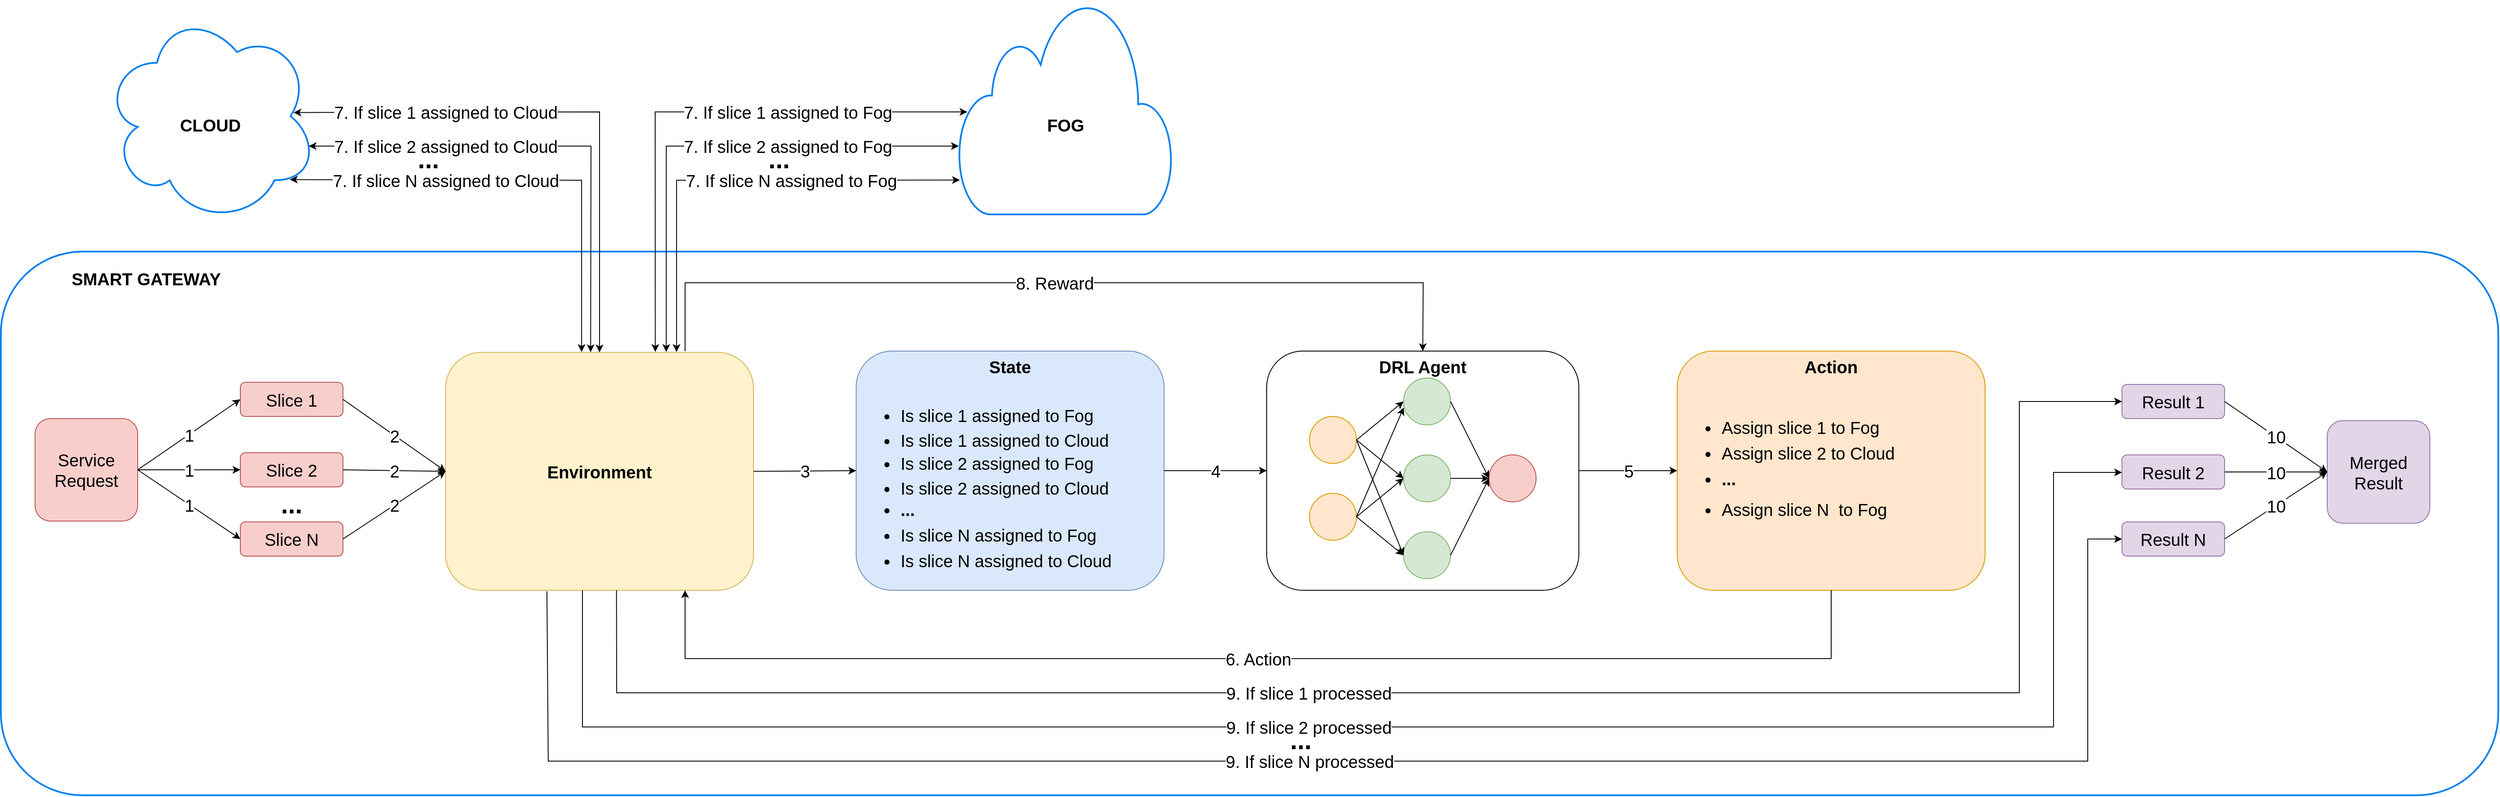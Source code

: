 <mxfile version="21.1.7" type="device">
  <diagram name="Page-1" id="3_yy21nKoGkpVeBK_KUc">
    <mxGraphModel dx="3049" dy="687" grid="1" gridSize="10" guides="1" tooltips="1" connect="1" arrows="1" fold="1" page="1" pageScale="1" pageWidth="850" pageHeight="1100" math="1" shadow="0">
      <root>
        <mxCell id="0" />
        <mxCell id="1" parent="0" />
        <mxCell id="801SNA5SVM6vxPM0RcMN-2" value="" style="rounded=1;whiteSpace=wrap;html=1;strokeWidth=2;strokeColor=#0080F0;" parent="1" vertex="1">
          <mxGeometry x="200" y="1683.5" width="2920" height="636.5" as="geometry" />
        </mxCell>
        <mxCell id="_ibo64p8Jv85Mo9t8Pvp-176" value="&lt;font style=&quot;font-size: 20px;&quot;&gt;Service Request&lt;/font&gt;" style="rounded=1;whiteSpace=wrap;html=1;fillColor=#f8cecc;strokeColor=#b85450;" parent="1" vertex="1">
          <mxGeometry x="240" y="1879" width="120" height="120" as="geometry" />
        </mxCell>
        <mxCell id="_ibo64p8Jv85Mo9t8Pvp-177" value="&lt;font style=&quot;font-size: 20px;&quot;&gt;Slice 1&lt;/font&gt;" style="rounded=1;whiteSpace=wrap;html=1;fillColor=#f8cecc;strokeColor=#b85450;" parent="1" vertex="1">
          <mxGeometry x="480" y="1836.5" width="120" height="40" as="geometry" />
        </mxCell>
        <mxCell id="_ibo64p8Jv85Mo9t8Pvp-178" value="Slice 2" style="rounded=1;whiteSpace=wrap;html=1;fillColor=#f8cecc;strokeColor=#b85450;fontSize=20;" parent="1" vertex="1">
          <mxGeometry x="480" y="1919" width="120" height="40" as="geometry" />
        </mxCell>
        <mxCell id="_ibo64p8Jv85Mo9t8Pvp-179" value="Slice N" style="rounded=1;whiteSpace=wrap;html=1;fillColor=#f8cecc;strokeColor=#b85450;fontSize=20;" parent="1" vertex="1">
          <mxGeometry x="480" y="2000" width="120" height="40" as="geometry" />
        </mxCell>
        <mxCell id="_ibo64p8Jv85Mo9t8Pvp-180" value="&lt;font style=&quot;font-size: 20px;&quot;&gt;1&lt;/font&gt;" style="endArrow=classic;html=1;rounded=0;entryX=0;entryY=0.5;entryDx=0;entryDy=0;exitX=1;exitY=0.5;exitDx=0;exitDy=0;" parent="1" source="_ibo64p8Jv85Mo9t8Pvp-176" target="_ibo64p8Jv85Mo9t8Pvp-177" edge="1">
          <mxGeometry width="50" height="50" relative="1" as="geometry">
            <mxPoint x="1380" y="2331.75" as="sourcePoint" />
            <mxPoint x="1520" y="2381.75" as="targetPoint" />
          </mxGeometry>
        </mxCell>
        <mxCell id="_ibo64p8Jv85Mo9t8Pvp-182" value="&lt;font style=&quot;font-size: 20px;&quot;&gt;1&lt;/font&gt;" style="endArrow=classic;html=1;rounded=0;entryX=0;entryY=0.5;entryDx=0;entryDy=0;exitX=1;exitY=0.5;exitDx=0;exitDy=0;" parent="1" source="_ibo64p8Jv85Mo9t8Pvp-176" target="_ibo64p8Jv85Mo9t8Pvp-178" edge="1">
          <mxGeometry width="50" height="50" relative="1" as="geometry">
            <mxPoint x="1650" y="2231.75" as="sourcePoint" />
            <mxPoint x="1750" y="2381.75" as="targetPoint" />
          </mxGeometry>
        </mxCell>
        <mxCell id="_ibo64p8Jv85Mo9t8Pvp-183" value="&lt;font style=&quot;font-size: 20px;&quot;&gt;1&lt;/font&gt;" style="endArrow=classic;html=1;rounded=0;exitX=1;exitY=0.5;exitDx=0;exitDy=0;entryX=0;entryY=0.5;entryDx=0;entryDy=0;" parent="1" source="_ibo64p8Jv85Mo9t8Pvp-176" target="_ibo64p8Jv85Mo9t8Pvp-179" edge="1">
          <mxGeometry width="50" height="50" relative="1" as="geometry">
            <mxPoint x="1670" y="2361.75" as="sourcePoint" />
            <mxPoint x="1720" y="2311.75" as="targetPoint" />
          </mxGeometry>
        </mxCell>
        <mxCell id="_ibo64p8Jv85Mo9t8Pvp-184" value="&lt;font style=&quot;font-size: 20px;&quot;&gt;&lt;b&gt;Environment&lt;/b&gt;&lt;/font&gt;" style="rounded=1;whiteSpace=wrap;html=1;fillColor=#fff2cc;strokeColor=#d6b656;verticalAlign=middle;" parent="1" vertex="1">
          <mxGeometry x="720" y="1801.5" width="360" height="278.5" as="geometry" />
        </mxCell>
        <mxCell id="_ibo64p8Jv85Mo9t8Pvp-185" value="&lt;font style=&quot;font-size: 20px;&quot;&gt;&lt;b&gt;State&lt;/b&gt;&lt;/font&gt;" style="rounded=1;whiteSpace=wrap;html=1;fillColor=#dae8fc;strokeColor=#6c8ebf;verticalAlign=top;" parent="1" vertex="1">
          <mxGeometry x="1200" y="1800" width="360" height="280" as="geometry" />
        </mxCell>
        <mxCell id="_ibo64p8Jv85Mo9t8Pvp-187" value="&lt;b&gt;DRL Agent&lt;/b&gt;" style="rounded=1;whiteSpace=wrap;html=1;fontSize=20;verticalAlign=top;" parent="1" vertex="1">
          <mxGeometry x="1680" y="1800" width="365" height="280" as="geometry" />
        </mxCell>
        <mxCell id="_ibo64p8Jv85Mo9t8Pvp-188" value="&lt;font style=&quot;font-size: 20px;&quot;&gt;4&lt;/font&gt;" style="endArrow=classic;html=1;rounded=0;exitX=1;exitY=0.5;exitDx=0;exitDy=0;entryX=0;entryY=0.5;entryDx=0;entryDy=0;" parent="1" source="_ibo64p8Jv85Mo9t8Pvp-185" target="_ibo64p8Jv85Mo9t8Pvp-187" edge="1">
          <mxGeometry width="50" height="50" relative="1" as="geometry">
            <mxPoint x="880" y="2330" as="sourcePoint" />
            <mxPoint x="930" y="2280" as="targetPoint" />
          </mxGeometry>
        </mxCell>
        <mxCell id="_ibo64p8Jv85Mo9t8Pvp-189" value="&lt;font style=&quot;font-size: 20px;&quot;&gt;&lt;b&gt;Action&lt;/b&gt;&lt;/font&gt;" style="rounded=1;whiteSpace=wrap;html=1;fillColor=#ffe6cc;strokeColor=#d79b00;verticalAlign=top;" parent="1" vertex="1">
          <mxGeometry x="2160" y="1800" width="360" height="280" as="geometry" />
        </mxCell>
        <mxCell id="_ibo64p8Jv85Mo9t8Pvp-190" value="&lt;font style=&quot;font-size: 20px;&quot;&gt;5&lt;/font&gt;" style="endArrow=classic;html=1;rounded=0;exitX=1;exitY=0.5;exitDx=0;exitDy=0;entryX=0;entryY=0.5;entryDx=0;entryDy=0;" parent="1" source="_ibo64p8Jv85Mo9t8Pvp-187" target="_ibo64p8Jv85Mo9t8Pvp-189" edge="1">
          <mxGeometry width="50" height="50" relative="1" as="geometry">
            <mxPoint x="1080" y="2540" as="sourcePoint" />
            <mxPoint x="1130" y="2490" as="targetPoint" />
          </mxGeometry>
        </mxCell>
        <mxCell id="_ibo64p8Jv85Mo9t8Pvp-195" value="&lt;span style=&quot;font-size: 20px;&quot;&gt;Merged Result&lt;/span&gt;" style="rounded=1;whiteSpace=wrap;html=1;fillColor=#e1d5e7;strokeColor=#9673a6;" parent="1" vertex="1">
          <mxGeometry x="2920" y="1881.5" width="120" height="120" as="geometry" />
        </mxCell>
        <mxCell id="_ibo64p8Jv85Mo9t8Pvp-196" value="&lt;font style=&quot;font-size: 20px;&quot;&gt;Result 1&lt;/font&gt;" style="rounded=1;whiteSpace=wrap;html=1;fillColor=#e1d5e7;strokeColor=#9673a6;" parent="1" vertex="1">
          <mxGeometry x="2680" y="1839.0" width="120" height="40" as="geometry" />
        </mxCell>
        <mxCell id="_ibo64p8Jv85Mo9t8Pvp-197" value="&lt;font style=&quot;font-size: 20px;&quot;&gt;Result 2&lt;/font&gt;" style="rounded=1;whiteSpace=wrap;html=1;fillColor=#e1d5e7;strokeColor=#9673a6;" parent="1" vertex="1">
          <mxGeometry x="2680" y="1921.5" width="120" height="40" as="geometry" />
        </mxCell>
        <mxCell id="_ibo64p8Jv85Mo9t8Pvp-198" value="&lt;font style=&quot;font-size: 20px;&quot;&gt;Result N&lt;/font&gt;" style="rounded=1;whiteSpace=wrap;html=1;fillColor=#e1d5e7;strokeColor=#9673a6;" parent="1" vertex="1">
          <mxGeometry x="2680" y="2000.0" width="120" height="40" as="geometry" />
        </mxCell>
        <mxCell id="_ibo64p8Jv85Mo9t8Pvp-201" value="&lt;font size=&quot;1&quot; style=&quot;&quot;&gt;&lt;b style=&quot;font-size: 30px;&quot;&gt;...&lt;/b&gt;&lt;/font&gt;" style="text;html=1;strokeColor=none;fillColor=none;align=center;verticalAlign=middle;whiteSpace=wrap;rounded=0;" parent="1" vertex="1">
          <mxGeometry x="510" y="1964" width="60" height="30" as="geometry" />
        </mxCell>
        <mxCell id="_ibo64p8Jv85Mo9t8Pvp-202" value="&lt;font size=&quot;1&quot; style=&quot;&quot;&gt;&lt;b style=&quot;font-size: 30px;&quot;&gt;...&lt;/b&gt;&lt;/font&gt;" style="text;html=1;strokeColor=none;fillColor=none;align=center;verticalAlign=middle;whiteSpace=wrap;rounded=0;" parent="1" vertex="1">
          <mxGeometry x="1690" y="2240" width="60" height="30" as="geometry" />
        </mxCell>
        <mxCell id="_ibo64p8Jv85Mo9t8Pvp-203" value="&lt;font style=&quot;font-size: 20px;&quot;&gt;9. If slice 1 processed&lt;/font&gt;" style="endArrow=classic;html=1;rounded=0;exitX=0.555;exitY=1;exitDx=0;exitDy=0;exitPerimeter=0;entryX=0;entryY=0.5;entryDx=0;entryDy=0;" parent="1" source="_ibo64p8Jv85Mo9t8Pvp-184" target="_ibo64p8Jv85Mo9t8Pvp-196" edge="1">
          <mxGeometry x="-0.163" width="50" height="50" relative="1" as="geometry">
            <mxPoint x="840" y="2090" as="sourcePoint" />
            <mxPoint x="2640" y="1840" as="targetPoint" />
            <Array as="points">
              <mxPoint x="920" y="2200" />
              <mxPoint x="2560" y="2200" />
              <mxPoint x="2560" y="2040" />
              <mxPoint x="2560" y="1859" />
            </Array>
            <mxPoint as="offset" />
          </mxGeometry>
        </mxCell>
        <mxCell id="_ibo64p8Jv85Mo9t8Pvp-204" value="" style="endArrow=classic;html=1;rounded=0;" parent="1" edge="1">
          <mxGeometry width="50" height="50" relative="1" as="geometry">
            <mxPoint x="880" y="2080" as="sourcePoint" />
            <mxPoint x="2680" y="1942" as="targetPoint" />
            <Array as="points">
              <mxPoint x="880" y="2240" />
              <mxPoint x="2600" y="2240" />
              <mxPoint x="2600" y="1942" />
            </Array>
          </mxGeometry>
        </mxCell>
        <mxCell id="_ibo64p8Jv85Mo9t8Pvp-205" value="&lt;font style=&quot;font-size: 20px;&quot;&gt;9. If slice 2 processed&lt;/font&gt;" style="edgeLabel;html=1;align=center;verticalAlign=middle;resizable=0;points=[];" parent="_ibo64p8Jv85Mo9t8Pvp-204" vertex="1" connectable="0">
          <mxGeometry x="0.225" y="3" relative="1" as="geometry">
            <mxPoint x="-374" y="3" as="offset" />
          </mxGeometry>
        </mxCell>
        <mxCell id="_ibo64p8Jv85Mo9t8Pvp-206" value="&lt;font style=&quot;font-size: 20px;&quot;&gt;9. If slice N processed&lt;/font&gt;" style="endArrow=classic;html=1;rounded=0;entryX=0;entryY=0.5;entryDx=0;entryDy=0;exitX=0.329;exitY=1.004;exitDx=0;exitDy=0;exitPerimeter=0;" parent="1" source="_ibo64p8Jv85Mo9t8Pvp-184" target="_ibo64p8Jv85Mo9t8Pvp-198" edge="1">
          <mxGeometry x="-0.053" width="50" height="50" relative="1" as="geometry">
            <mxPoint x="800" y="2340" as="sourcePoint" />
            <mxPoint x="3230" y="2190.43" as="targetPoint" />
            <Array as="points">
              <mxPoint x="840" y="2280" />
              <mxPoint x="2000" y="2280" />
              <mxPoint x="2640" y="2280" />
              <mxPoint x="2640" y="2020" />
            </Array>
            <mxPoint as="offset" />
          </mxGeometry>
        </mxCell>
        <mxCell id="_ibo64p8Jv85Mo9t8Pvp-207" value="&lt;ul style=&quot;font-size: 20px;&quot;&gt;&lt;li&gt;Is slice 1 assigned to Fog&lt;/li&gt;&lt;/ul&gt;" style="text;html=1;strokeColor=none;fillColor=none;align=left;verticalAlign=middle;whiteSpace=wrap;rounded=0;" parent="1" vertex="1">
          <mxGeometry x="1210" y="1860" width="340" height="30" as="geometry" />
        </mxCell>
        <mxCell id="_ibo64p8Jv85Mo9t8Pvp-208" value="&lt;ul style=&quot;font-size: 20px;&quot;&gt;&lt;li&gt;Is slice 1 assigned to Cloud&lt;/li&gt;&lt;/ul&gt;" style="text;html=1;strokeColor=none;fillColor=none;align=left;verticalAlign=middle;whiteSpace=wrap;rounded=0;" parent="1" vertex="1">
          <mxGeometry x="1210" y="1889" width="340" height="30" as="geometry" />
        </mxCell>
        <mxCell id="_ibo64p8Jv85Mo9t8Pvp-209" value="&lt;ul style=&quot;font-size: 20px;&quot;&gt;&lt;li&gt;Is slice 2 assigned to Fog&lt;/li&gt;&lt;/ul&gt;" style="text;html=1;strokeColor=none;fillColor=none;align=left;verticalAlign=middle;whiteSpace=wrap;rounded=0;" parent="1" vertex="1">
          <mxGeometry x="1210" y="1916" width="340" height="30" as="geometry" />
        </mxCell>
        <mxCell id="_ibo64p8Jv85Mo9t8Pvp-210" value="&lt;ul style=&quot;font-size: 20px;&quot;&gt;&lt;li&gt;Is slice 2 assigned to Cloud&lt;/li&gt;&lt;/ul&gt;" style="text;html=1;strokeColor=none;fillColor=none;align=left;verticalAlign=middle;whiteSpace=wrap;rounded=0;" parent="1" vertex="1">
          <mxGeometry x="1210" y="1945" width="340" height="30" as="geometry" />
        </mxCell>
        <mxCell id="_ibo64p8Jv85Mo9t8Pvp-211" value="&lt;ul style=&quot;font-size: 20px;&quot;&gt;&lt;li&gt;Is slice N assigned to Fog&lt;/li&gt;&lt;/ul&gt;" style="text;html=1;strokeColor=none;fillColor=none;align=left;verticalAlign=middle;whiteSpace=wrap;rounded=0;" parent="1" vertex="1">
          <mxGeometry x="1210" y="2000" width="340" height="30" as="geometry" />
        </mxCell>
        <mxCell id="_ibo64p8Jv85Mo9t8Pvp-212" value="&lt;ul style=&quot;font-size: 20px;&quot;&gt;&lt;li&gt;&lt;b&gt;...&lt;/b&gt;&lt;/li&gt;&lt;/ul&gt;" style="text;html=1;strokeColor=none;fillColor=none;align=left;verticalAlign=middle;whiteSpace=wrap;rounded=0;" parent="1" vertex="1">
          <mxGeometry x="1210" y="1970" width="340" height="30" as="geometry" />
        </mxCell>
        <mxCell id="_ibo64p8Jv85Mo9t8Pvp-213" value="&lt;ul style=&quot;font-size: 20px;&quot;&gt;&lt;li&gt;Is slice N assigned to Cloud&lt;/li&gt;&lt;/ul&gt;" style="text;html=1;strokeColor=none;fillColor=none;align=left;verticalAlign=middle;whiteSpace=wrap;rounded=0;" parent="1" vertex="1">
          <mxGeometry x="1210" y="2030" width="340" height="30" as="geometry" />
        </mxCell>
        <mxCell id="_ibo64p8Jv85Mo9t8Pvp-214" value="&lt;ul style=&quot;font-size: 20px;&quot;&gt;&lt;li&gt;Assign slice 1 to Fog&lt;/li&gt;&lt;/ul&gt;" style="text;html=1;strokeColor=none;fillColor=none;align=left;verticalAlign=middle;whiteSpace=wrap;rounded=0;" parent="1" vertex="1">
          <mxGeometry x="2170" y="1874" width="340" height="30" as="geometry" />
        </mxCell>
        <mxCell id="_ibo64p8Jv85Mo9t8Pvp-215" value="&lt;ul style=&quot;font-size: 20px;&quot;&gt;&lt;li&gt;&lt;b&gt;...&lt;/b&gt;&lt;/li&gt;&lt;/ul&gt;" style="text;html=1;strokeColor=none;fillColor=none;align=left;verticalAlign=middle;whiteSpace=wrap;rounded=0;" parent="1" vertex="1">
          <mxGeometry x="2170" y="1934" width="340" height="30" as="geometry" />
        </mxCell>
        <mxCell id="_ibo64p8Jv85Mo9t8Pvp-216" value="&lt;ul style=&quot;font-size: 20px;&quot;&gt;&lt;li&gt;Assign slice N&amp;nbsp; to Fog&lt;/li&gt;&lt;/ul&gt;" style="text;html=1;strokeColor=none;fillColor=none;align=left;verticalAlign=middle;whiteSpace=wrap;rounded=0;" parent="1" vertex="1">
          <mxGeometry x="2170" y="1970" width="340" height="30" as="geometry" />
        </mxCell>
        <mxCell id="_ibo64p8Jv85Mo9t8Pvp-217" value="&lt;ul style=&quot;font-size: 20px;&quot;&gt;&lt;li&gt;Assign slice 2 to Cloud&lt;/li&gt;&lt;/ul&gt;" style="text;html=1;strokeColor=none;fillColor=none;align=left;verticalAlign=middle;whiteSpace=wrap;rounded=0;" parent="1" vertex="1">
          <mxGeometry x="2170" y="1904" width="340" height="30" as="geometry" />
        </mxCell>
        <mxCell id="_ibo64p8Jv85Mo9t8Pvp-218" value="" style="ellipse;whiteSpace=wrap;html=1;aspect=fixed;fillColor=#d5e8d4;strokeColor=#82b366;" parent="1" vertex="1">
          <mxGeometry x="1840" y="1831.5" width="55" height="55" as="geometry" />
        </mxCell>
        <mxCell id="_ibo64p8Jv85Mo9t8Pvp-219" value="" style="ellipse;whiteSpace=wrap;html=1;aspect=fixed;fillColor=#d5e8d4;strokeColor=#82b366;" parent="1" vertex="1">
          <mxGeometry x="1840" y="1921.5" width="55" height="55" as="geometry" />
        </mxCell>
        <mxCell id="_ibo64p8Jv85Mo9t8Pvp-220" value="" style="ellipse;whiteSpace=wrap;html=1;aspect=fixed;fillColor=#d5e8d4;strokeColor=#82b366;" parent="1" vertex="1">
          <mxGeometry x="1840" y="2011.5" width="55" height="55" as="geometry" />
        </mxCell>
        <mxCell id="_ibo64p8Jv85Mo9t8Pvp-221" value="" style="ellipse;whiteSpace=wrap;html=1;aspect=fixed;fillColor=#ffe6cc;strokeColor=#d79b00;" parent="1" vertex="1">
          <mxGeometry x="1730" y="1876.5" width="55" height="55" as="geometry" />
        </mxCell>
        <mxCell id="_ibo64p8Jv85Mo9t8Pvp-222" value="" style="ellipse;whiteSpace=wrap;html=1;aspect=fixed;fillColor=#ffe6cc;strokeColor=#d79b00;" parent="1" vertex="1">
          <mxGeometry x="1730" y="1966.5" width="55" height="55" as="geometry" />
        </mxCell>
        <mxCell id="_ibo64p8Jv85Mo9t8Pvp-223" value="" style="ellipse;whiteSpace=wrap;html=1;aspect=fixed;fillColor=#f8cecc;strokeColor=#b85450;" parent="1" vertex="1">
          <mxGeometry x="1940" y="1921.5" width="55" height="55" as="geometry" />
        </mxCell>
        <mxCell id="_ibo64p8Jv85Mo9t8Pvp-224" value="" style="endArrow=classic;html=1;rounded=0;exitX=1;exitY=0.5;exitDx=0;exitDy=0;entryX=0;entryY=0.5;entryDx=0;entryDy=0;" parent="1" source="_ibo64p8Jv85Mo9t8Pvp-221" target="_ibo64p8Jv85Mo9t8Pvp-218" edge="1">
          <mxGeometry width="50" height="50" relative="1" as="geometry">
            <mxPoint x="1440" y="2061.5" as="sourcePoint" />
            <mxPoint x="1490" y="2011.5" as="targetPoint" />
          </mxGeometry>
        </mxCell>
        <mxCell id="_ibo64p8Jv85Mo9t8Pvp-225" value="" style="endArrow=classic;html=1;rounded=0;exitX=1;exitY=0.5;exitDx=0;exitDy=0;entryX=0;entryY=0.5;entryDx=0;entryDy=0;" parent="1" source="_ibo64p8Jv85Mo9t8Pvp-221" target="_ibo64p8Jv85Mo9t8Pvp-219" edge="1">
          <mxGeometry width="50" height="50" relative="1" as="geometry">
            <mxPoint x="1690" y="2231.5" as="sourcePoint" />
            <mxPoint x="1740" y="2181.5" as="targetPoint" />
          </mxGeometry>
        </mxCell>
        <mxCell id="_ibo64p8Jv85Mo9t8Pvp-226" value="" style="endArrow=classic;html=1;rounded=0;exitX=1;exitY=0.5;exitDx=0;exitDy=0;entryX=0;entryY=0.5;entryDx=0;entryDy=0;" parent="1" source="_ibo64p8Jv85Mo9t8Pvp-221" target="_ibo64p8Jv85Mo9t8Pvp-220" edge="1">
          <mxGeometry width="50" height="50" relative="1" as="geometry">
            <mxPoint x="1690" y="2191.5" as="sourcePoint" />
            <mxPoint x="1740" y="2141.5" as="targetPoint" />
          </mxGeometry>
        </mxCell>
        <mxCell id="_ibo64p8Jv85Mo9t8Pvp-227" value="" style="endArrow=classic;html=1;rounded=0;exitX=1;exitY=0.5;exitDx=0;exitDy=0;entryX=0.004;entryY=0.629;entryDx=0;entryDy=0;entryPerimeter=0;" parent="1" source="_ibo64p8Jv85Mo9t8Pvp-222" target="_ibo64p8Jv85Mo9t8Pvp-218" edge="1">
          <mxGeometry width="50" height="50" relative="1" as="geometry">
            <mxPoint x="1710" y="2191.5" as="sourcePoint" />
            <mxPoint x="1760" y="2141.5" as="targetPoint" />
          </mxGeometry>
        </mxCell>
        <mxCell id="_ibo64p8Jv85Mo9t8Pvp-228" value="" style="endArrow=classic;html=1;rounded=0;exitX=1;exitY=0.5;exitDx=0;exitDy=0;entryX=0;entryY=0.5;entryDx=0;entryDy=0;" parent="1" source="_ibo64p8Jv85Mo9t8Pvp-222" target="_ibo64p8Jv85Mo9t8Pvp-219" edge="1">
          <mxGeometry width="50" height="50" relative="1" as="geometry">
            <mxPoint x="1700" y="2151.5" as="sourcePoint" />
            <mxPoint x="1750" y="2101.5" as="targetPoint" />
          </mxGeometry>
        </mxCell>
        <mxCell id="_ibo64p8Jv85Mo9t8Pvp-229" value="" style="endArrow=classic;html=1;rounded=0;exitX=1;exitY=0.5;exitDx=0;exitDy=0;entryX=0;entryY=0.5;entryDx=0;entryDy=0;" parent="1" source="_ibo64p8Jv85Mo9t8Pvp-222" target="_ibo64p8Jv85Mo9t8Pvp-220" edge="1">
          <mxGeometry width="50" height="50" relative="1" as="geometry">
            <mxPoint x="1770" y="2211.5" as="sourcePoint" />
            <mxPoint x="1820" y="2161.5" as="targetPoint" />
          </mxGeometry>
        </mxCell>
        <mxCell id="_ibo64p8Jv85Mo9t8Pvp-230" value="" style="endArrow=classic;html=1;rounded=0;exitX=1;exitY=0.5;exitDx=0;exitDy=0;entryX=0;entryY=0.5;entryDx=0;entryDy=0;" parent="1" source="_ibo64p8Jv85Mo9t8Pvp-218" target="_ibo64p8Jv85Mo9t8Pvp-223" edge="1">
          <mxGeometry width="50" height="50" relative="1" as="geometry">
            <mxPoint x="1970" y="2091.5" as="sourcePoint" />
            <mxPoint x="2020" y="2041.5" as="targetPoint" />
          </mxGeometry>
        </mxCell>
        <mxCell id="_ibo64p8Jv85Mo9t8Pvp-231" value="" style="endArrow=classic;html=1;rounded=0;exitX=1;exitY=0.5;exitDx=0;exitDy=0;entryX=0;entryY=0.5;entryDx=0;entryDy=0;" parent="1" source="_ibo64p8Jv85Mo9t8Pvp-219" target="_ibo64p8Jv85Mo9t8Pvp-223" edge="1">
          <mxGeometry width="50" height="50" relative="1" as="geometry">
            <mxPoint x="1910" y="2121.5" as="sourcePoint" />
            <mxPoint x="1960" y="2071.5" as="targetPoint" />
          </mxGeometry>
        </mxCell>
        <mxCell id="_ibo64p8Jv85Mo9t8Pvp-232" value="" style="endArrow=classic;html=1;rounded=0;exitX=1;exitY=0.5;exitDx=0;exitDy=0;entryX=0;entryY=0.5;entryDx=0;entryDy=0;" parent="1" source="_ibo64p8Jv85Mo9t8Pvp-220" target="_ibo64p8Jv85Mo9t8Pvp-223" edge="1">
          <mxGeometry width="50" height="50" relative="1" as="geometry">
            <mxPoint x="1880" y="2141.5" as="sourcePoint" />
            <mxPoint x="1950" y="1951.5" as="targetPoint" />
          </mxGeometry>
        </mxCell>
        <mxCell id="_ibo64p8Jv85Mo9t8Pvp-233" value="&lt;font style=&quot;font-size: 20px;&quot;&gt;2&lt;/font&gt;" style="endArrow=classic;html=1;rounded=0;exitX=1;exitY=0.5;exitDx=0;exitDy=0;entryX=0;entryY=0.5;entryDx=0;entryDy=0;" parent="1" source="_ibo64p8Jv85Mo9t8Pvp-177" target="_ibo64p8Jv85Mo9t8Pvp-184" edge="1">
          <mxGeometry width="50" height="50" relative="1" as="geometry">
            <mxPoint x="1060" y="2378.25" as="sourcePoint" />
            <mxPoint x="1410" y="2439" as="targetPoint" />
          </mxGeometry>
        </mxCell>
        <mxCell id="_ibo64p8Jv85Mo9t8Pvp-234" value="&lt;font style=&quot;font-size: 20px;&quot;&gt;2&lt;/font&gt;" style="endArrow=classic;html=1;rounded=0;exitX=1;exitY=0.5;exitDx=0;exitDy=0;entryX=0;entryY=0.5;entryDx=0;entryDy=0;" parent="1" source="_ibo64p8Jv85Mo9t8Pvp-178" target="_ibo64p8Jv85Mo9t8Pvp-184" edge="1">
          <mxGeometry width="50" height="50" relative="1" as="geometry">
            <mxPoint x="50" y="2909.75" as="sourcePoint" />
            <mxPoint x="1410" y="2439" as="targetPoint" />
          </mxGeometry>
        </mxCell>
        <mxCell id="_ibo64p8Jv85Mo9t8Pvp-236" value="&lt;font style=&quot;font-size: 20px;&quot;&gt;2&lt;/font&gt;" style="endArrow=classic;html=1;rounded=0;exitX=1;exitY=0.5;exitDx=0;exitDy=0;entryX=0;entryY=0.5;entryDx=0;entryDy=0;" parent="1" source="_ibo64p8Jv85Mo9t8Pvp-179" target="_ibo64p8Jv85Mo9t8Pvp-184" edge="1">
          <mxGeometry width="50" height="50" relative="1" as="geometry">
            <mxPoint x="840" y="2989.75" as="sourcePoint" />
            <mxPoint x="1410" y="2439" as="targetPoint" />
          </mxGeometry>
        </mxCell>
        <mxCell id="_ibo64p8Jv85Mo9t8Pvp-238" value="&lt;font style=&quot;font-size: 20px;&quot;&gt;3&lt;/font&gt;" style="endArrow=classic;html=1;rounded=0;exitX=1;exitY=0.5;exitDx=0;exitDy=0;entryX=0;entryY=0.5;entryDx=0;entryDy=0;" parent="1" source="_ibo64p8Jv85Mo9t8Pvp-184" target="_ibo64p8Jv85Mo9t8Pvp-185" edge="1">
          <mxGeometry width="50" height="50" relative="1" as="geometry">
            <mxPoint x="1180" y="1650" as="sourcePoint" />
            <mxPoint x="1230" y="1600" as="targetPoint" />
          </mxGeometry>
        </mxCell>
        <mxCell id="_ibo64p8Jv85Mo9t8Pvp-239" value="&lt;font style=&quot;font-size: 20px;&quot;&gt;6. Action&lt;/font&gt;" style="endArrow=classic;html=1;rounded=0;exitX=0.5;exitY=1;exitDx=0;exitDy=0;" parent="1" source="_ibo64p8Jv85Mo9t8Pvp-189" edge="1">
          <mxGeometry width="50" height="50" relative="1" as="geometry">
            <mxPoint x="980" y="2150" as="sourcePoint" />
            <mxPoint x="1000" y="2080" as="targetPoint" />
            <Array as="points">
              <mxPoint x="2340" y="2160" />
              <mxPoint x="1000" y="2160" />
            </Array>
          </mxGeometry>
        </mxCell>
        <mxCell id="_ibo64p8Jv85Mo9t8Pvp-240" value="&lt;font style=&quot;font-size: 20px;&quot;&gt;8. Reward&lt;/font&gt;" style="endArrow=classic;html=1;rounded=0;entryX=0.5;entryY=0;entryDx=0;entryDy=0;" parent="1" target="_ibo64p8Jv85Mo9t8Pvp-187" edge="1">
          <mxGeometry width="50" height="50" relative="1" as="geometry">
            <mxPoint x="1000" y="1800" as="sourcePoint" />
            <mxPoint x="1010" y="1580" as="targetPoint" />
            <Array as="points">
              <mxPoint x="1000" y="1720" />
              <mxPoint x="1863" y="1720" />
            </Array>
          </mxGeometry>
        </mxCell>
        <mxCell id="801SNA5SVM6vxPM0RcMN-27" value="" style="html=1;verticalLabelPosition=bottom;align=center;labelBackgroundColor=#ffffff;verticalAlign=top;strokeWidth=2;strokeColor=#0080F0;shadow=0;dashed=0;shape=mxgraph.ios7.icons.cloud;fontSize=15;fontColor=#FF0000;" parent="1" vertex="1">
          <mxGeometry x="1320" y="1390" width="250" height="250" as="geometry" />
        </mxCell>
        <mxCell id="801SNA5SVM6vxPM0RcMN-46" value="&lt;font style=&quot;font-size: 20px;&quot;&gt;10&lt;/font&gt;" style="endArrow=classic;html=1;rounded=0;exitX=1;exitY=0.5;exitDx=0;exitDy=0;entryX=0;entryY=0.5;entryDx=0;entryDy=0;" parent="1" source="_ibo64p8Jv85Mo9t8Pvp-196" target="_ibo64p8Jv85Mo9t8Pvp-195" edge="1">
          <mxGeometry width="50" height="50" relative="1" as="geometry">
            <mxPoint x="3130" y="2420" as="sourcePoint" />
            <mxPoint x="3180" y="2370" as="targetPoint" />
          </mxGeometry>
        </mxCell>
        <mxCell id="801SNA5SVM6vxPM0RcMN-47" value="&lt;font style=&quot;font-size: 20px;&quot;&gt;10&lt;/font&gt;" style="endArrow=classic;html=1;rounded=0;exitX=1;exitY=0.5;exitDx=0;exitDy=0;entryX=0;entryY=0.5;entryDx=0;entryDy=0;" parent="1" source="_ibo64p8Jv85Mo9t8Pvp-197" target="_ibo64p8Jv85Mo9t8Pvp-195" edge="1">
          <mxGeometry width="50" height="50" relative="1" as="geometry">
            <mxPoint x="2950" y="2240" as="sourcePoint" />
            <mxPoint x="3000" y="2190" as="targetPoint" />
          </mxGeometry>
        </mxCell>
        <mxCell id="801SNA5SVM6vxPM0RcMN-48" value="&lt;font style=&quot;font-size: 20px;&quot;&gt;10&lt;/font&gt;" style="endArrow=classic;html=1;rounded=0;exitX=1;exitY=0.5;exitDx=0;exitDy=0;entryX=0;entryY=0.5;entryDx=0;entryDy=0;" parent="1" source="_ibo64p8Jv85Mo9t8Pvp-198" target="_ibo64p8Jv85Mo9t8Pvp-195" edge="1">
          <mxGeometry width="50" height="50" relative="1" as="geometry">
            <mxPoint x="2830" y="2180" as="sourcePoint" />
            <mxPoint x="2880" y="2130" as="targetPoint" />
          </mxGeometry>
        </mxCell>
        <mxCell id="801SNA5SVM6vxPM0RcMN-49" value="&lt;font style=&quot;font-size: 20px;&quot;&gt;&lt;b&gt;FOG&lt;/b&gt;&lt;/font&gt;" style="text;html=1;strokeColor=none;fillColor=none;align=center;verticalAlign=middle;whiteSpace=wrap;rounded=0;" parent="1" vertex="1">
          <mxGeometry x="1415" y="1520" width="60" height="30" as="geometry" />
        </mxCell>
        <mxCell id="801SNA5SVM6vxPM0RcMN-52" value="" style="ellipse;shape=cloud;whiteSpace=wrap;html=1;fontSize=15;fontColor=#FF0000;strokeColor=#0080f0;strokeWidth=2;" parent="1" vertex="1">
          <mxGeometry x="320" y="1400" width="250" height="250" as="geometry" />
        </mxCell>
        <mxCell id="801SNA5SVM6vxPM0RcMN-53" value="&lt;font style=&quot;font-size: 20px;&quot;&gt;&lt;b&gt;CLOUD&lt;/b&gt;&lt;/font&gt;" style="text;html=1;strokeColor=none;fillColor=none;align=center;verticalAlign=middle;whiteSpace=wrap;rounded=0;" parent="1" vertex="1">
          <mxGeometry x="415" y="1520" width="60" height="30" as="geometry" />
        </mxCell>
        <mxCell id="801SNA5SVM6vxPM0RcMN-56" value="&lt;font style=&quot;font-size: 20px;&quot;&gt;7. If slice 1 assigned to Fog&lt;/font&gt;" style="endArrow=classic;startArrow=classic;html=1;rounded=0;exitX=0.681;exitY=-0.002;exitDx=0;exitDy=0;exitPerimeter=0;entryX=0.04;entryY=0.52;entryDx=0;entryDy=0;entryPerimeter=0;" parent="1" source="_ibo64p8Jv85Mo9t8Pvp-184" edge="1" target="801SNA5SVM6vxPM0RcMN-27">
          <mxGeometry x="0.35" width="50" height="50" relative="1" as="geometry">
            <mxPoint x="1120" y="1550" as="sourcePoint" />
            <mxPoint x="1320" y="1520" as="targetPoint" />
            <Array as="points">
              <mxPoint x="965" y="1520" />
            </Array>
            <mxPoint as="offset" />
          </mxGeometry>
        </mxCell>
        <mxCell id="801SNA5SVM6vxPM0RcMN-57" value="&lt;font style=&quot;font-size: 20px;&quot;&gt;7. If slice N assigned to Cloud&lt;/font&gt;" style="endArrow=classic;startArrow=classic;html=1;rounded=0;entryX=0.872;entryY=0.797;entryDx=0;entryDy=0;entryPerimeter=0;" parent="1" edge="1" target="801SNA5SVM6vxPM0RcMN-52">
          <mxGeometry x="0.328" width="50" height="50" relative="1" as="geometry">
            <mxPoint x="879" y="1801" as="sourcePoint" />
            <mxPoint x="560" y="1600" as="targetPoint" />
            <Array as="points">
              <mxPoint x="879" y="1600" />
            </Array>
            <mxPoint as="offset" />
          </mxGeometry>
        </mxCell>
        <mxCell id="801SNA5SVM6vxPM0RcMN-59" value="&lt;font style=&quot;font-size: 20px;&quot;&gt;&lt;b&gt;SMART GATEWAY&lt;/b&gt;&lt;/font&gt;" style="text;html=1;strokeColor=none;fillColor=none;align=center;verticalAlign=middle;whiteSpace=wrap;rounded=0;" parent="1" vertex="1">
          <mxGeometry x="260" y="1700" width="220" height="30" as="geometry" />
        </mxCell>
        <mxCell id="801SNA5SVM6vxPM0RcMN-60" value="&lt;font style=&quot;font-size: 20px;&quot;&gt;7. If slice 2 assigned to Fog&lt;/font&gt;" style="endArrow=classic;startArrow=classic;html=1;rounded=0;spacing=2;" parent="1" edge="1">
          <mxGeometry x="0.313" width="50" height="50" relative="1" as="geometry">
            <mxPoint x="978" y="1801" as="sourcePoint" />
            <mxPoint x="1320" y="1560" as="targetPoint" />
            <Array as="points">
              <mxPoint x="978" y="1560" />
            </Array>
            <mxPoint as="offset" />
          </mxGeometry>
        </mxCell>
        <mxCell id="801SNA5SVM6vxPM0RcMN-61" value="&lt;font style=&quot;font-size: 20px;&quot;&gt;7. If slice N assigned to Fog&lt;/font&gt;" style="endArrow=classic;startArrow=classic;html=1;rounded=0;entryX=0.005;entryY=0.839;entryDx=0;entryDy=0;entryPerimeter=0;" parent="1" edge="1" target="801SNA5SVM6vxPM0RcMN-27">
          <mxGeometry x="0.261" width="50" height="50" relative="1" as="geometry">
            <mxPoint x="990" y="1801" as="sourcePoint" />
            <mxPoint x="1310" y="1600" as="targetPoint" />
            <Array as="points">
              <mxPoint x="990" y="1600" />
            </Array>
            <mxPoint as="offset" />
          </mxGeometry>
        </mxCell>
        <mxCell id="801SNA5SVM6vxPM0RcMN-62" value="&lt;font size=&quot;1&quot; style=&quot;&quot;&gt;&lt;b style=&quot;font-size: 30px;&quot;&gt;...&lt;/b&gt;&lt;/font&gt;" style="text;html=1;strokeColor=none;fillColor=none;align=center;verticalAlign=middle;whiteSpace=wrap;rounded=0;" parent="1" vertex="1">
          <mxGeometry x="1080" y="1560" width="60" height="30" as="geometry" />
        </mxCell>
        <mxCell id="801SNA5SVM6vxPM0RcMN-63" value="&lt;font style=&quot;font-size: 20px;&quot;&gt;7. If slice 2 assigned to Cloud&lt;/font&gt;" style="endArrow=classic;startArrow=classic;html=1;rounded=0;exitX=0.471;exitY=-0.001;exitDx=0;exitDy=0;exitPerimeter=0;" parent="1" edge="1" source="_ibo64p8Jv85Mo9t8Pvp-184">
          <mxGeometry x="0.44" width="50" height="50" relative="1" as="geometry">
            <mxPoint x="880" y="1800" as="sourcePoint" />
            <mxPoint x="560" y="1560" as="targetPoint" />
            <Array as="points">
              <mxPoint x="890" y="1560" />
            </Array>
            <mxPoint as="offset" />
          </mxGeometry>
        </mxCell>
        <mxCell id="801SNA5SVM6vxPM0RcMN-64" value="&lt;font style=&quot;font-size: 20px;&quot;&gt;7. If slice 1 assigned to Cloud&lt;/font&gt;" style="endArrow=classic;startArrow=classic;html=1;rounded=0;exitX=0.5;exitY=0;exitDx=0;exitDy=0;entryX=0.889;entryY=0.483;entryDx=0;entryDy=0;entryPerimeter=0;" parent="1" target="801SNA5SVM6vxPM0RcMN-52" edge="1" source="_ibo64p8Jv85Mo9t8Pvp-184">
          <mxGeometry x="0.444" width="50" height="50" relative="1" as="geometry">
            <mxPoint x="830" y="1802" as="sourcePoint" />
            <mxPoint x="560" y="1520" as="targetPoint" />
            <Array as="points">
              <mxPoint x="900" y="1520" />
            </Array>
            <mxPoint as="offset" />
          </mxGeometry>
        </mxCell>
        <mxCell id="801SNA5SVM6vxPM0RcMN-65" value="&lt;font size=&quot;1&quot; style=&quot;&quot;&gt;&lt;b style=&quot;font-size: 30px;&quot;&gt;...&lt;/b&gt;&lt;/font&gt;" style="text;html=1;strokeColor=none;fillColor=none;align=center;verticalAlign=middle;whiteSpace=wrap;rounded=0;" parent="1" vertex="1">
          <mxGeometry x="670" y="1560" width="60" height="30" as="geometry" />
        </mxCell>
      </root>
    </mxGraphModel>
  </diagram>
</mxfile>
